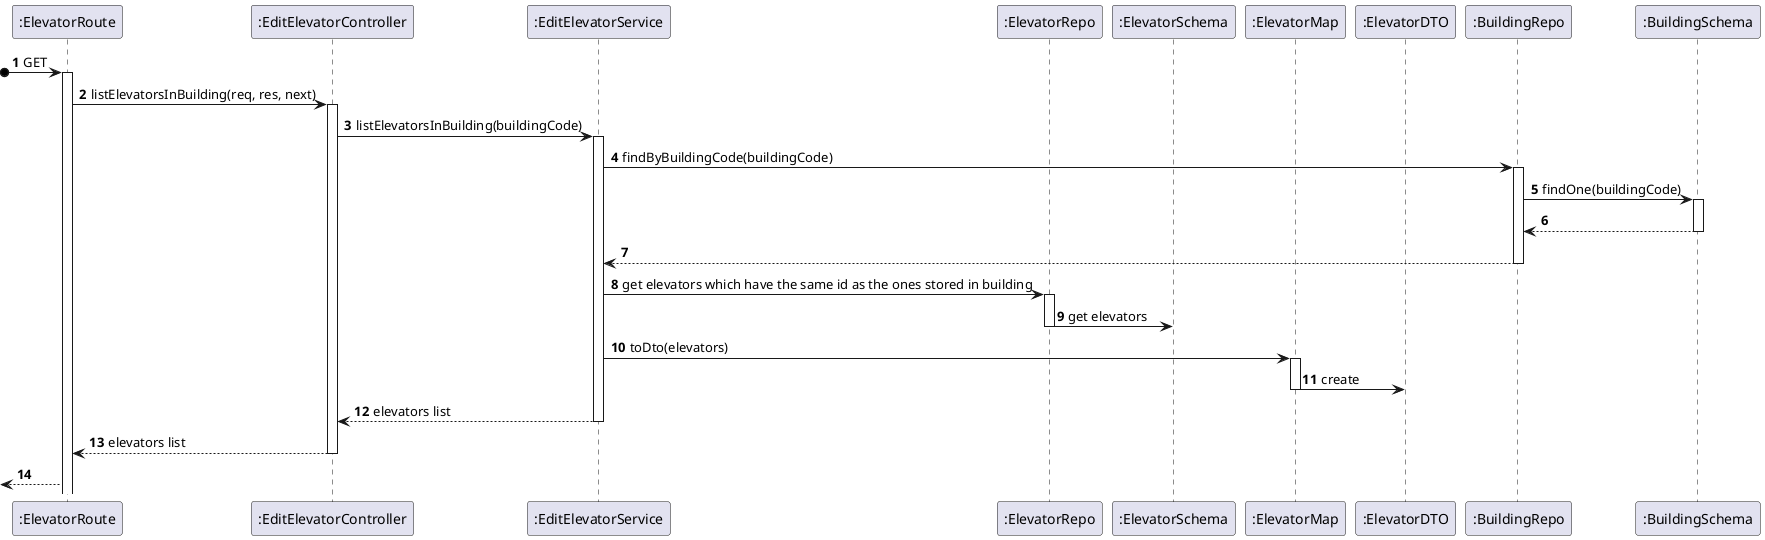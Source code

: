 @startuml

autonumber

participant ":ElevatorRoute" as Route
participant ":EditElevatorController" as Controller
participant ":EditElevatorService" as Service
participant ":ElevatorRepo" as Repo
participant ":ElevatorSchema" as Schema
participant ":ElevatorMap" as Map
participant ":ElevatorDTO" as DTO

participant ":BuildingRepo" as BuildingRepo
participant ":BuildingSchema" as BuildingSchema



?o->Route: GET
activate Route

Route -> Controller: listElevatorsInBuilding(req, res, next)
activate Controller

Controller -> Service: listElevatorsInBuilding(buildingCode)
activate Service

Service -> BuildingRepo: findByBuildingCode(buildingCode)
activate BuildingRepo
BuildingRepo -> BuildingSchema: findOne(buildingCode)
activate BuildingSchema
BuildingRepo <-- BuildingSchema
deactivate BuildingSchema
Service <-- BuildingRepo
deactivate BuildingRepo




Service -> Repo: get elevators which have the same id as the ones stored in building
activate Repo
Repo -> Schema: get elevators
deactivate Repo

Service -> Map:toDto(elevators)
activate Map

Map -> DTO: create
deactivate Map

Service --> Controller: elevators list
deactivate Service

Controller --> Route: elevators list
deactivate Controller
<--Route:



@enduml
